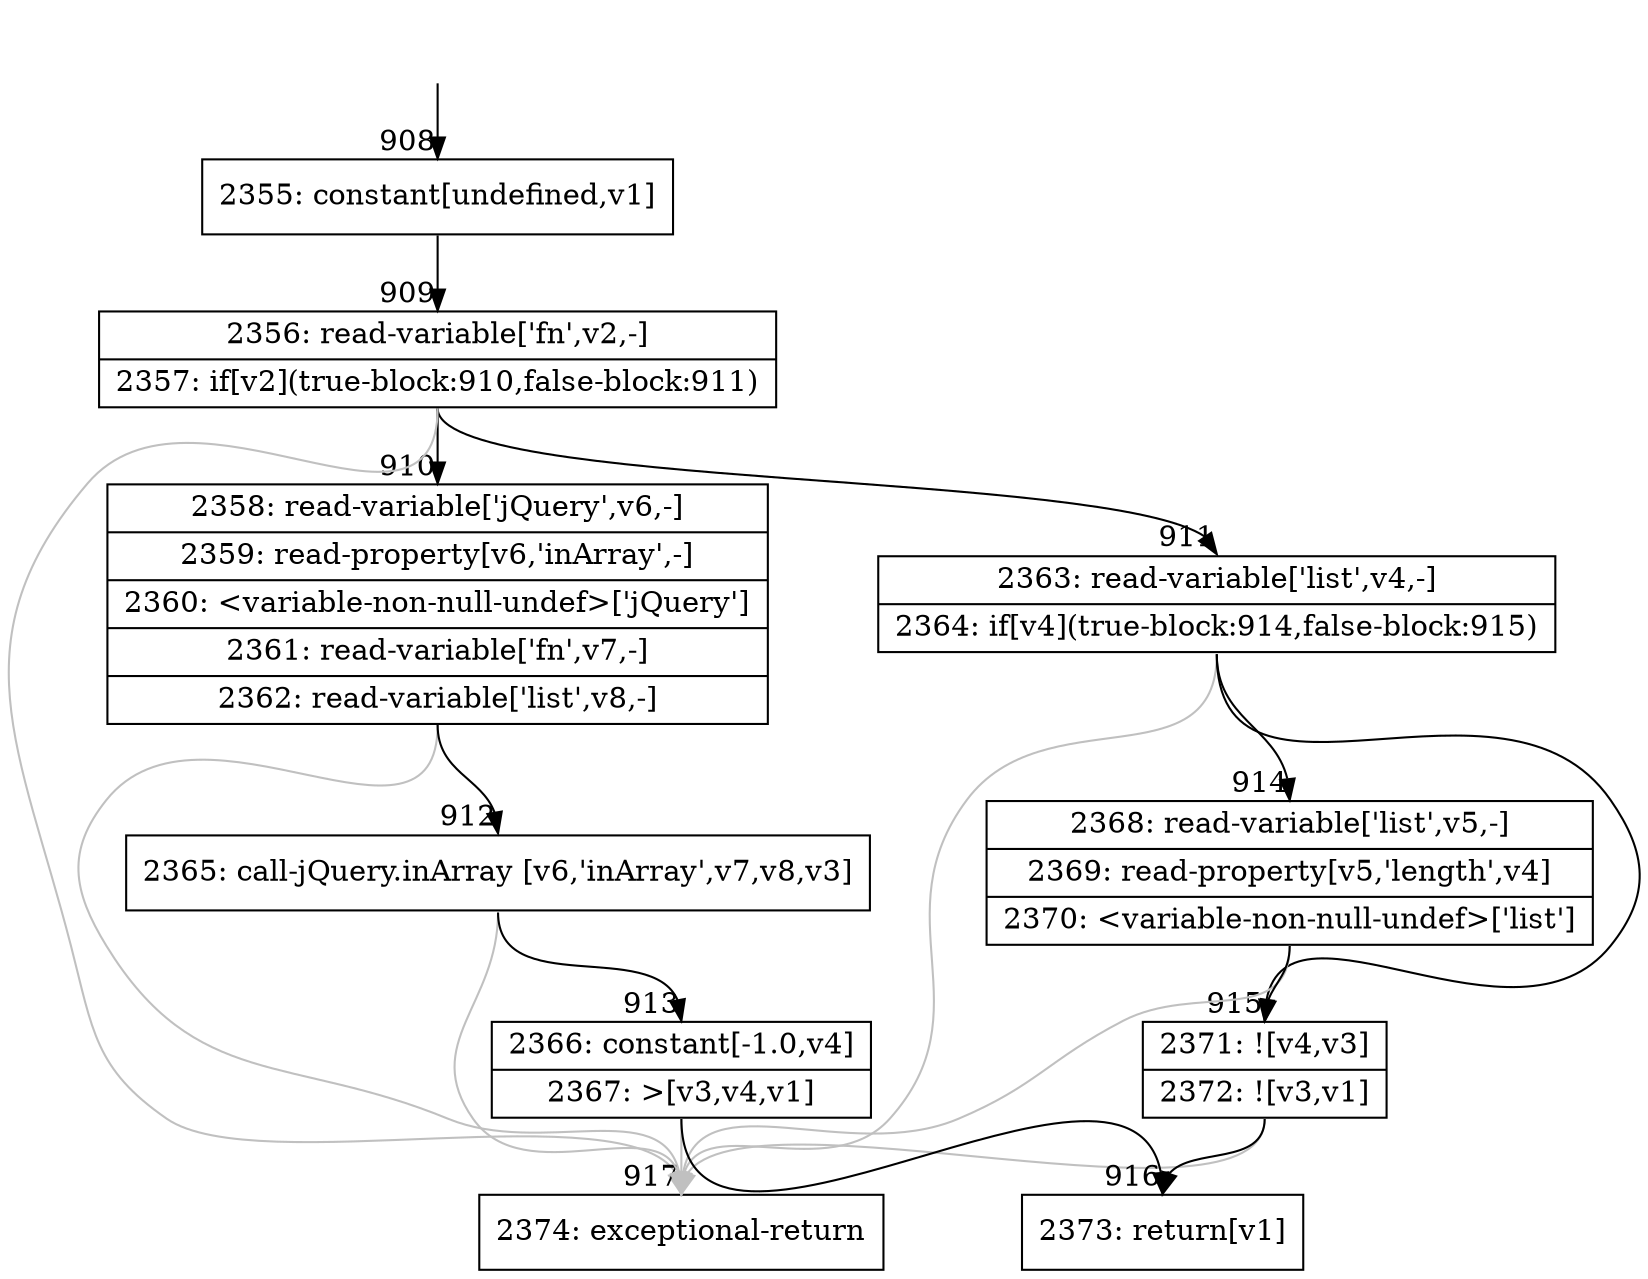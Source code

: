 digraph {
rankdir="TD"
BB_entry66[shape=none,label=""];
BB_entry66 -> BB908 [tailport=s, headport=n, headlabel="    908"]
BB908 [shape=record label="{2355: constant[undefined,v1]}" ] 
BB908 -> BB909 [tailport=s, headport=n, headlabel="      909"]
BB909 [shape=record label="{2356: read-variable['fn',v2,-]|2357: if[v2](true-block:910,false-block:911)}" ] 
BB909 -> BB910 [tailport=s, headport=n, headlabel="      910"]
BB909 -> BB911 [tailport=s, headport=n, headlabel="      911"]
BB909 -> BB917 [tailport=s, headport=n, color=gray, headlabel="      917"]
BB910 [shape=record label="{2358: read-variable['jQuery',v6,-]|2359: read-property[v6,'inArray',-]|2360: \<variable-non-null-undef\>['jQuery']|2361: read-variable['fn',v7,-]|2362: read-variable['list',v8,-]}" ] 
BB910 -> BB912 [tailport=s, headport=n, headlabel="      912"]
BB910 -> BB917 [tailport=s, headport=n, color=gray]
BB911 [shape=record label="{2363: read-variable['list',v4,-]|2364: if[v4](true-block:914,false-block:915)}" ] 
BB911 -> BB915 [tailport=s, headport=n, headlabel="      915"]
BB911 -> BB914 [tailport=s, headport=n, headlabel="      914"]
BB911 -> BB917 [tailport=s, headport=n, color=gray]
BB912 [shape=record label="{2365: call-jQuery.inArray [v6,'inArray',v7,v8,v3]}" ] 
BB912 -> BB913 [tailport=s, headport=n, headlabel="      913"]
BB912 -> BB917 [tailport=s, headport=n, color=gray]
BB913 [shape=record label="{2366: constant[-1.0,v4]|2367: \>[v3,v4,v1]}" ] 
BB913 -> BB916 [tailport=s, headport=n, headlabel="      916"]
BB913 -> BB917 [tailport=s, headport=n, color=gray]
BB914 [shape=record label="{2368: read-variable['list',v5,-]|2369: read-property[v5,'length',v4]|2370: \<variable-non-null-undef\>['list']}" ] 
BB914 -> BB915 [tailport=s, headport=n]
BB914 -> BB917 [tailport=s, headport=n, color=gray]
BB915 [shape=record label="{2371: ![v4,v3]|2372: ![v3,v1]}" ] 
BB915 -> BB916 [tailport=s, headport=n]
BB915 -> BB917 [tailport=s, headport=n, color=gray]
BB916 [shape=record label="{2373: return[v1]}" ] 
BB917 [shape=record label="{2374: exceptional-return}" ] 
//#$~ 1112
}
